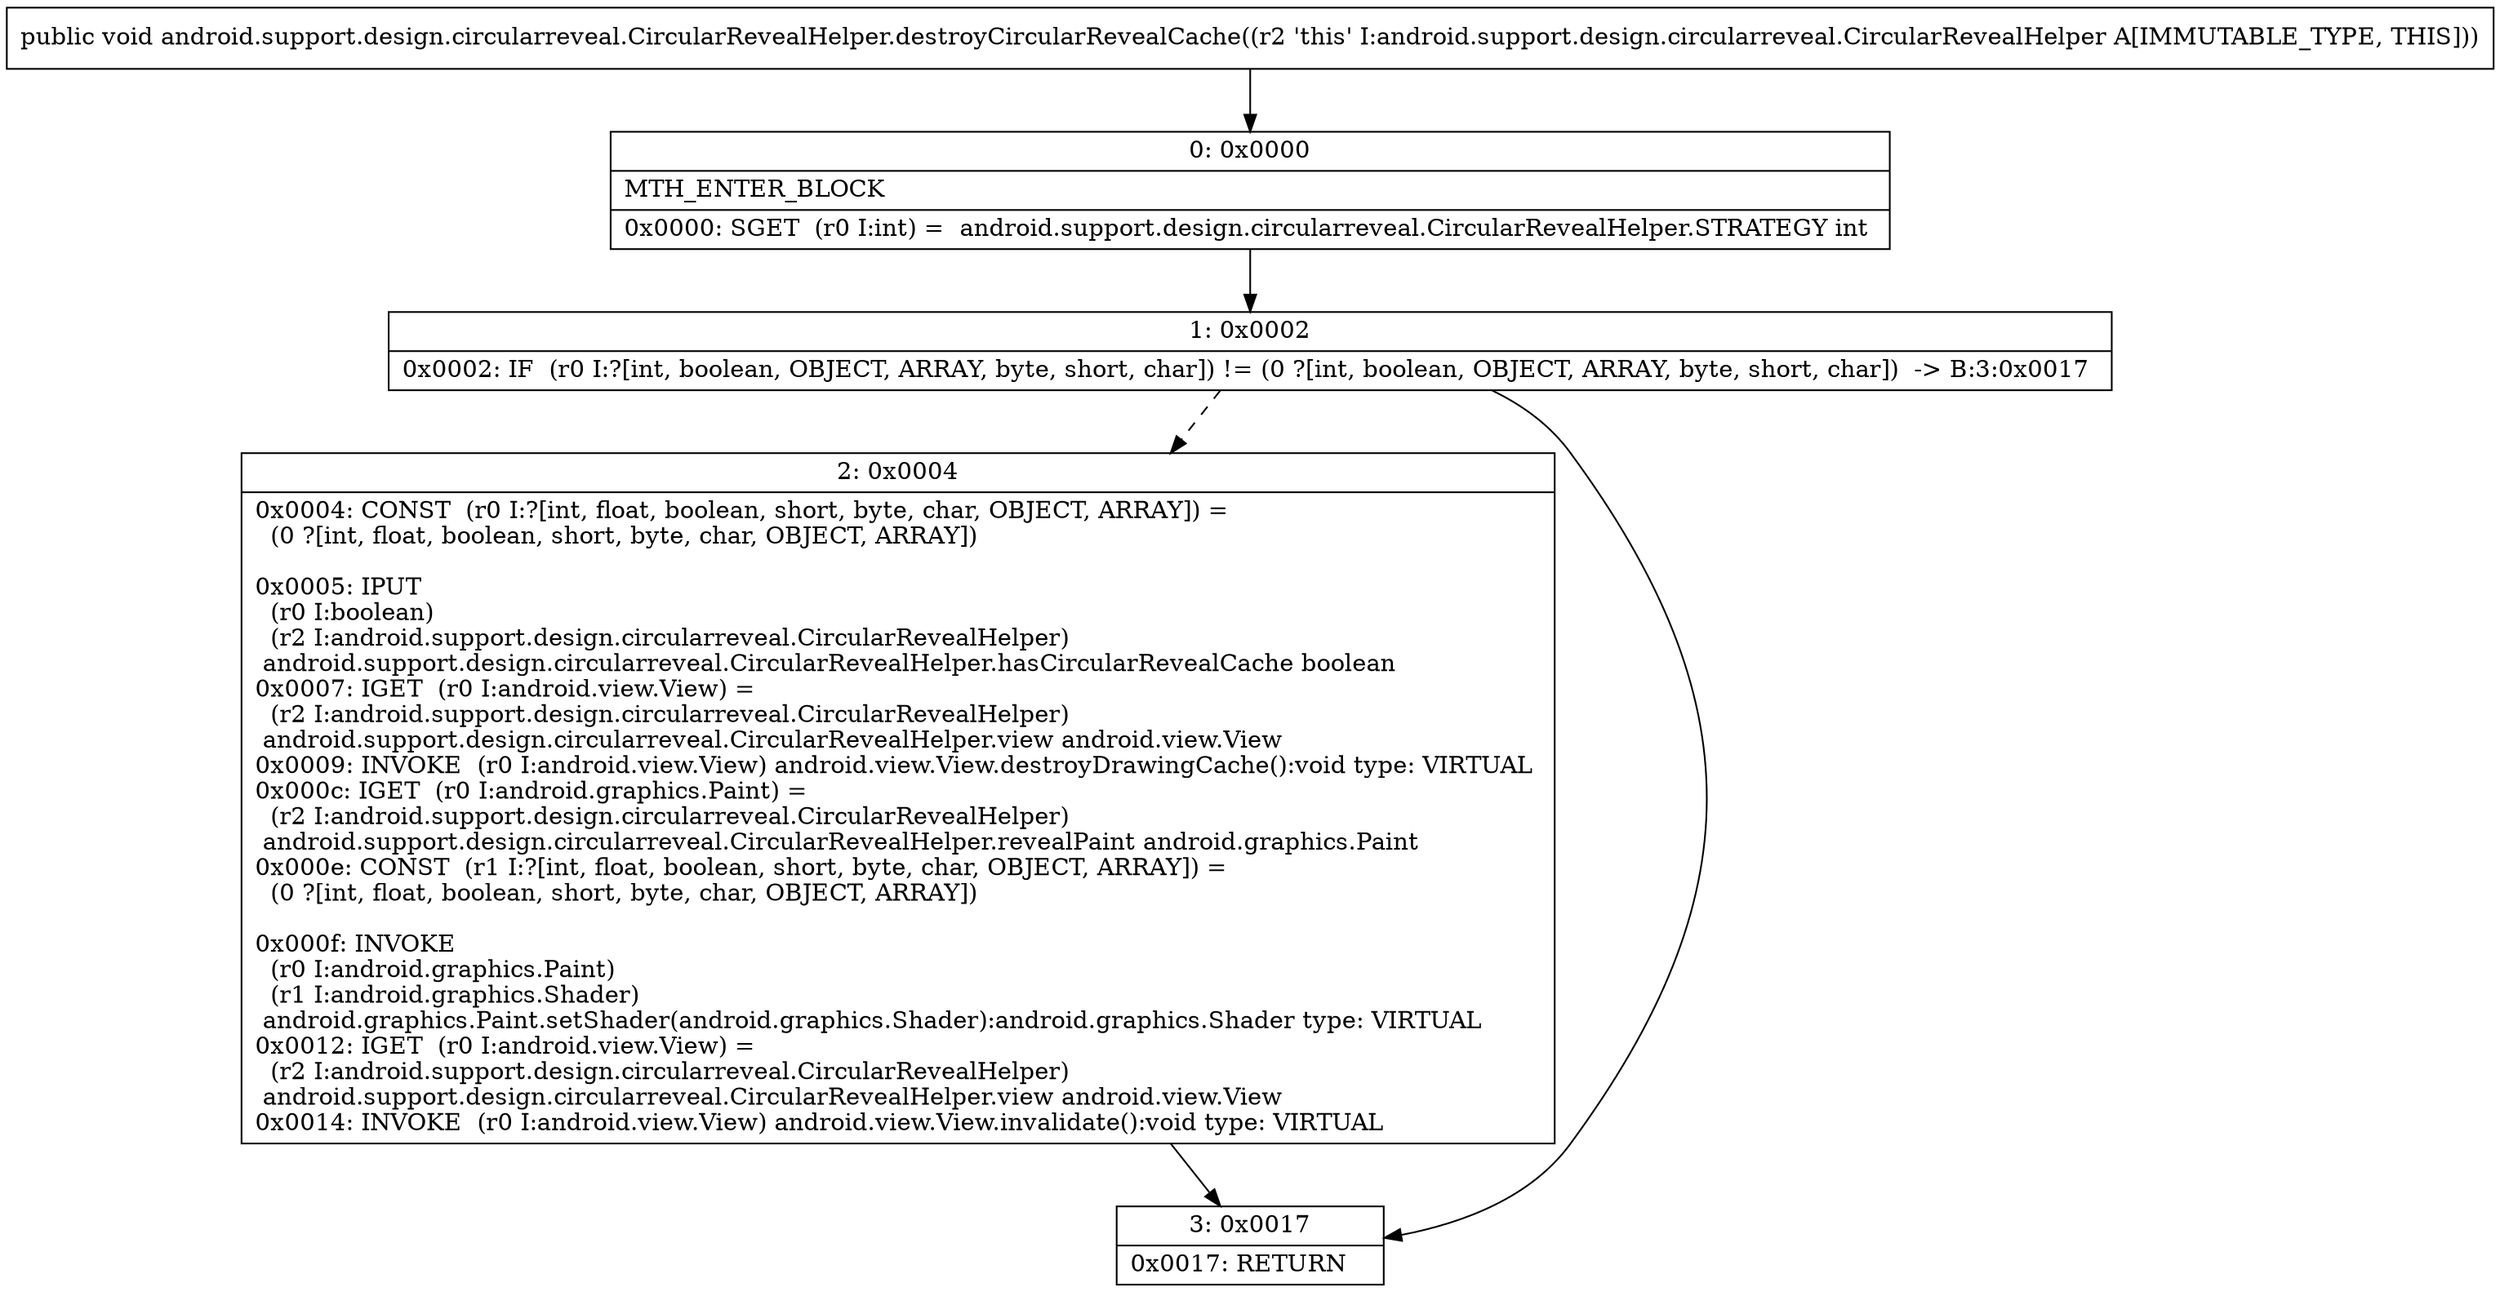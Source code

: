 digraph "CFG forandroid.support.design.circularreveal.CircularRevealHelper.destroyCircularRevealCache()V" {
Node_0 [shape=record,label="{0\:\ 0x0000|MTH_ENTER_BLOCK\l|0x0000: SGET  (r0 I:int) =  android.support.design.circularreveal.CircularRevealHelper.STRATEGY int \l}"];
Node_1 [shape=record,label="{1\:\ 0x0002|0x0002: IF  (r0 I:?[int, boolean, OBJECT, ARRAY, byte, short, char]) != (0 ?[int, boolean, OBJECT, ARRAY, byte, short, char])  \-\> B:3:0x0017 \l}"];
Node_2 [shape=record,label="{2\:\ 0x0004|0x0004: CONST  (r0 I:?[int, float, boolean, short, byte, char, OBJECT, ARRAY]) = \l  (0 ?[int, float, boolean, short, byte, char, OBJECT, ARRAY])\l \l0x0005: IPUT  \l  (r0 I:boolean)\l  (r2 I:android.support.design.circularreveal.CircularRevealHelper)\l android.support.design.circularreveal.CircularRevealHelper.hasCircularRevealCache boolean \l0x0007: IGET  (r0 I:android.view.View) = \l  (r2 I:android.support.design.circularreveal.CircularRevealHelper)\l android.support.design.circularreveal.CircularRevealHelper.view android.view.View \l0x0009: INVOKE  (r0 I:android.view.View) android.view.View.destroyDrawingCache():void type: VIRTUAL \l0x000c: IGET  (r0 I:android.graphics.Paint) = \l  (r2 I:android.support.design.circularreveal.CircularRevealHelper)\l android.support.design.circularreveal.CircularRevealHelper.revealPaint android.graphics.Paint \l0x000e: CONST  (r1 I:?[int, float, boolean, short, byte, char, OBJECT, ARRAY]) = \l  (0 ?[int, float, boolean, short, byte, char, OBJECT, ARRAY])\l \l0x000f: INVOKE  \l  (r0 I:android.graphics.Paint)\l  (r1 I:android.graphics.Shader)\l android.graphics.Paint.setShader(android.graphics.Shader):android.graphics.Shader type: VIRTUAL \l0x0012: IGET  (r0 I:android.view.View) = \l  (r2 I:android.support.design.circularreveal.CircularRevealHelper)\l android.support.design.circularreveal.CircularRevealHelper.view android.view.View \l0x0014: INVOKE  (r0 I:android.view.View) android.view.View.invalidate():void type: VIRTUAL \l}"];
Node_3 [shape=record,label="{3\:\ 0x0017|0x0017: RETURN   \l}"];
MethodNode[shape=record,label="{public void android.support.design.circularreveal.CircularRevealHelper.destroyCircularRevealCache((r2 'this' I:android.support.design.circularreveal.CircularRevealHelper A[IMMUTABLE_TYPE, THIS])) }"];
MethodNode -> Node_0;
Node_0 -> Node_1;
Node_1 -> Node_2[style=dashed];
Node_1 -> Node_3;
Node_2 -> Node_3;
}


